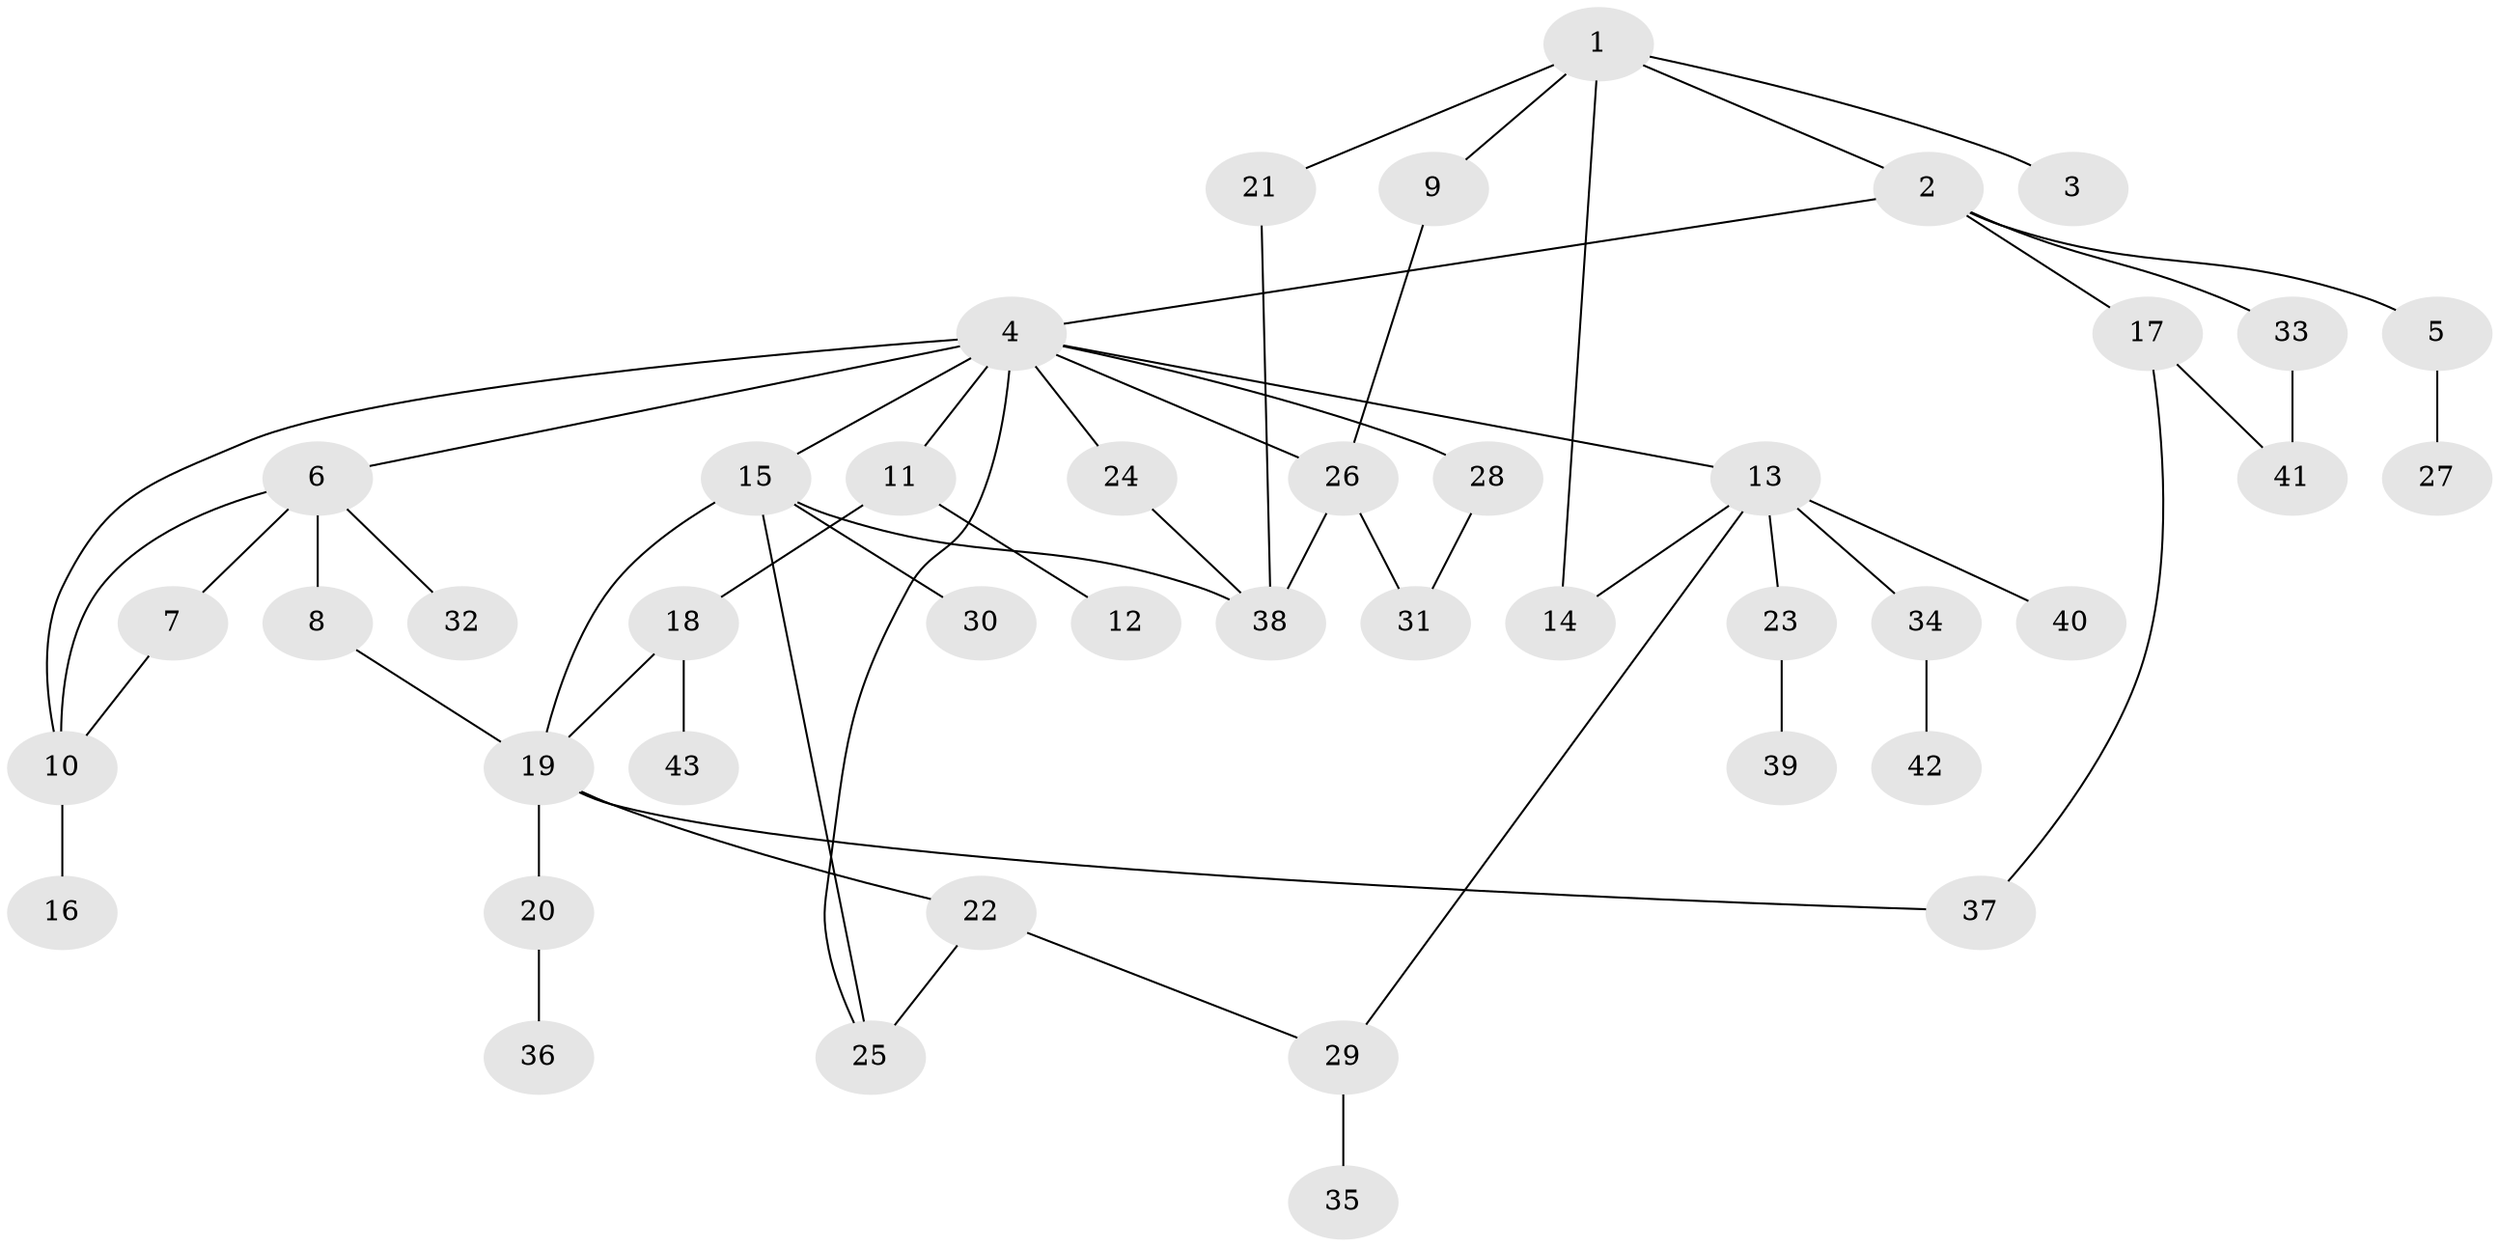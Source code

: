 // original degree distribution, {6: 0.047058823529411764, 2: 0.3411764705882353, 8: 0.011764705882352941, 3: 0.17647058823529413, 4: 0.058823529411764705, 5: 0.03529411764705882, 1: 0.32941176470588235}
// Generated by graph-tools (version 1.1) at 2025/34/03/09/25 02:34:27]
// undirected, 43 vertices, 57 edges
graph export_dot {
graph [start="1"]
  node [color=gray90,style=filled];
  1;
  2;
  3;
  4;
  5;
  6;
  7;
  8;
  9;
  10;
  11;
  12;
  13;
  14;
  15;
  16;
  17;
  18;
  19;
  20;
  21;
  22;
  23;
  24;
  25;
  26;
  27;
  28;
  29;
  30;
  31;
  32;
  33;
  34;
  35;
  36;
  37;
  38;
  39;
  40;
  41;
  42;
  43;
  1 -- 2 [weight=1.0];
  1 -- 3 [weight=1.0];
  1 -- 9 [weight=1.0];
  1 -- 14 [weight=1.0];
  1 -- 21 [weight=1.0];
  2 -- 4 [weight=1.0];
  2 -- 5 [weight=1.0];
  2 -- 17 [weight=1.0];
  2 -- 33 [weight=1.0];
  4 -- 6 [weight=1.0];
  4 -- 10 [weight=1.0];
  4 -- 11 [weight=2.0];
  4 -- 13 [weight=1.0];
  4 -- 15 [weight=1.0];
  4 -- 24 [weight=1.0];
  4 -- 25 [weight=1.0];
  4 -- 26 [weight=1.0];
  4 -- 28 [weight=1.0];
  5 -- 27 [weight=1.0];
  6 -- 7 [weight=1.0];
  6 -- 8 [weight=1.0];
  6 -- 10 [weight=1.0];
  6 -- 32 [weight=1.0];
  7 -- 10 [weight=1.0];
  8 -- 19 [weight=2.0];
  9 -- 26 [weight=1.0];
  10 -- 16 [weight=2.0];
  11 -- 12 [weight=1.0];
  11 -- 18 [weight=1.0];
  13 -- 14 [weight=1.0];
  13 -- 23 [weight=1.0];
  13 -- 29 [weight=1.0];
  13 -- 34 [weight=1.0];
  13 -- 40 [weight=1.0];
  15 -- 19 [weight=1.0];
  15 -- 25 [weight=1.0];
  15 -- 30 [weight=1.0];
  15 -- 38 [weight=1.0];
  17 -- 37 [weight=1.0];
  17 -- 41 [weight=1.0];
  18 -- 19 [weight=1.0];
  18 -- 43 [weight=1.0];
  19 -- 20 [weight=1.0];
  19 -- 22 [weight=1.0];
  19 -- 37 [weight=1.0];
  20 -- 36 [weight=1.0];
  21 -- 38 [weight=1.0];
  22 -- 25 [weight=1.0];
  22 -- 29 [weight=1.0];
  23 -- 39 [weight=1.0];
  24 -- 38 [weight=1.0];
  26 -- 31 [weight=1.0];
  26 -- 38 [weight=1.0];
  28 -- 31 [weight=1.0];
  29 -- 35 [weight=1.0];
  33 -- 41 [weight=1.0];
  34 -- 42 [weight=1.0];
}
